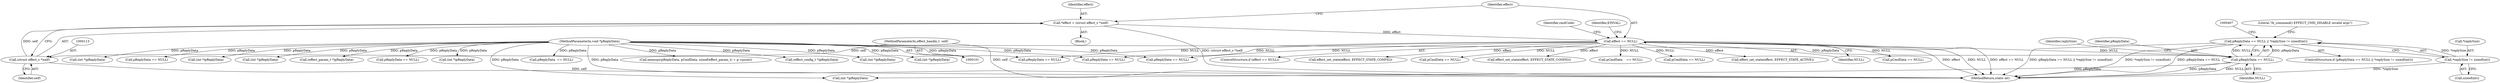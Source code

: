 digraph "0_Android_073a80800f341325932c66818ce4302b312909a4_0@API" {
"1000389" [label="(Call,pReplyData == NULL || *replySize != sizeof(int))"];
"1000390" [label="(Call,pReplyData == NULL)"];
"1000107" [label="(MethodParameterIn,void *pReplyData)"];
"1000116" [label="(Call,effect == NULL)"];
"1000110" [label="(Call,*effect = (struct effect_s *)self)"];
"1000112" [label="(Call,(struct effect_s *)self)"];
"1000102" [label="(MethodParameterIn,effect_handle_t  self)"];
"1000393" [label="(Call,*replySize != sizeof(int))"];
"1000204" [label="(Call,effect_set_state(effect, EFFECT_STATE_CONFIG))"];
"1000388" [label="(ControlStructure,if (pReplyData == NULL || *replySize != sizeof(int)))"];
"1000393" [label="(Call,*replySize != sizeof(int))"];
"1000118" [label="(Identifier,NULL)"];
"1000111" [label="(Identifier,effect)"];
"1000159" [label="(Call,pReplyData  == NULL)"];
"1000239" [label="(Call,pCmdData == NULL)"];
"1000284" [label="(Call,memcpy(pReplyData, pCmdData, sizeof(effect_param_t) + p->psize))"];
"1000229" [label="(Call,(effect_config_t *)pReplyData)"];
"1000141" [label="(Call,(int *)pReplyData)"];
"1000400" [label="(Literal,\"fx_command() EFFECT_CMD_DISABLE invalid args\")"];
"1000201" [label="(Call,(int *)pReplyData)"];
"1000364" [label="(Call,pReplyData == NULL)"];
"1000175" [label="(Call,(int *)pReplyData)"];
"1000394" [label="(Call,*replySize)"];
"1000409" [label="(Call,effect_set_state(effect, EFFECT_STATE_CONFIG))"];
"1000487" [label="(MethodReturn,static int)"];
"1000123" [label="(Identifier,cmdCode)"];
"1000150" [label="(Call,pCmdData    == NULL)"];
"1000112" [label="(Call,(struct effect_s *)self)"];
"1000419" [label="(Call,pCmdData == NULL)"];
"1000390" [label="(Call,pReplyData == NULL)"];
"1000250" [label="(Call,pReplyData == NULL)"];
"1000114" [label="(Identifier,self)"];
"1000355" [label="(Call,(int *)pReplyData)"];
"1000395" [label="(Identifier,replySize)"];
"1000383" [label="(Call,effect_set_state(effect, EFFECT_STATE_ACTIVE))"];
"1000188" [label="(Call,(int *)pReplyData)"];
"1000295" [label="(Call,(effect_param_t *)pReplyData)"];
"1000389" [label="(Call,pReplyData == NULL || *replySize != sizeof(int))"];
"1000110" [label="(Call,*effect = (struct effect_s *)self)"];
"1000211" [label="(Call,pReplyData == NULL)"];
"1000309" [label="(Call,pCmdData == NULL)"];
"1000396" [label="(Call,sizeof(int))"];
"1000117" [label="(Identifier,effect)"];
"1000108" [label="(Block,)"];
"1000320" [label="(Call,pReplyData == NULL)"];
"1000115" [label="(ControlStructure,if (effect == NULL))"];
"1000121" [label="(Identifier,EINVAL)"];
"1000391" [label="(Identifier,pReplyData)"];
"1000116" [label="(Call,effect == NULL)"];
"1000380" [label="(Call,(int *)pReplyData)"];
"1000128" [label="(Call,pReplyData == NULL)"];
"1000406" [label="(Call,(int *)pReplyData)"];
"1000102" [label="(MethodParameterIn,effect_handle_t  self)"];
"1000392" [label="(Identifier,NULL)"];
"1000107" [label="(MethodParameterIn,void *pReplyData)"];
"1000389" -> "1000388"  [label="AST: "];
"1000389" -> "1000390"  [label="CFG: "];
"1000389" -> "1000393"  [label="CFG: "];
"1000390" -> "1000389"  [label="AST: "];
"1000393" -> "1000389"  [label="AST: "];
"1000400" -> "1000389"  [label="CFG: "];
"1000407" -> "1000389"  [label="CFG: "];
"1000389" -> "1000487"  [label="DDG: pReplyData == NULL || *replySize != sizeof(int)"];
"1000389" -> "1000487"  [label="DDG: *replySize != sizeof(int)"];
"1000389" -> "1000487"  [label="DDG: pReplyData == NULL"];
"1000390" -> "1000389"  [label="DDG: pReplyData"];
"1000390" -> "1000389"  [label="DDG: NULL"];
"1000393" -> "1000389"  [label="DDG: *replySize"];
"1000390" -> "1000392"  [label="CFG: "];
"1000391" -> "1000390"  [label="AST: "];
"1000392" -> "1000390"  [label="AST: "];
"1000395" -> "1000390"  [label="CFG: "];
"1000390" -> "1000487"  [label="DDG: NULL"];
"1000390" -> "1000487"  [label="DDG: pReplyData"];
"1000107" -> "1000390"  [label="DDG: pReplyData"];
"1000116" -> "1000390"  [label="DDG: NULL"];
"1000390" -> "1000406"  [label="DDG: pReplyData"];
"1000107" -> "1000101"  [label="AST: "];
"1000107" -> "1000487"  [label="DDG: pReplyData"];
"1000107" -> "1000128"  [label="DDG: pReplyData"];
"1000107" -> "1000141"  [label="DDG: pReplyData"];
"1000107" -> "1000159"  [label="DDG: pReplyData"];
"1000107" -> "1000175"  [label="DDG: pReplyData"];
"1000107" -> "1000188"  [label="DDG: pReplyData"];
"1000107" -> "1000201"  [label="DDG: pReplyData"];
"1000107" -> "1000211"  [label="DDG: pReplyData"];
"1000107" -> "1000229"  [label="DDG: pReplyData"];
"1000107" -> "1000250"  [label="DDG: pReplyData"];
"1000107" -> "1000284"  [label="DDG: pReplyData"];
"1000107" -> "1000295"  [label="DDG: pReplyData"];
"1000107" -> "1000320"  [label="DDG: pReplyData"];
"1000107" -> "1000355"  [label="DDG: pReplyData"];
"1000107" -> "1000364"  [label="DDG: pReplyData"];
"1000107" -> "1000380"  [label="DDG: pReplyData"];
"1000107" -> "1000406"  [label="DDG: pReplyData"];
"1000116" -> "1000115"  [label="AST: "];
"1000116" -> "1000118"  [label="CFG: "];
"1000117" -> "1000116"  [label="AST: "];
"1000118" -> "1000116"  [label="AST: "];
"1000121" -> "1000116"  [label="CFG: "];
"1000123" -> "1000116"  [label="CFG: "];
"1000116" -> "1000487"  [label="DDG: effect"];
"1000116" -> "1000487"  [label="DDG: NULL"];
"1000116" -> "1000487"  [label="DDG: effect == NULL"];
"1000110" -> "1000116"  [label="DDG: effect"];
"1000116" -> "1000128"  [label="DDG: NULL"];
"1000116" -> "1000150"  [label="DDG: NULL"];
"1000116" -> "1000204"  [label="DDG: effect"];
"1000116" -> "1000211"  [label="DDG: NULL"];
"1000116" -> "1000239"  [label="DDG: NULL"];
"1000116" -> "1000309"  [label="DDG: NULL"];
"1000116" -> "1000364"  [label="DDG: NULL"];
"1000116" -> "1000383"  [label="DDG: effect"];
"1000116" -> "1000409"  [label="DDG: effect"];
"1000116" -> "1000419"  [label="DDG: NULL"];
"1000110" -> "1000108"  [label="AST: "];
"1000110" -> "1000112"  [label="CFG: "];
"1000111" -> "1000110"  [label="AST: "];
"1000112" -> "1000110"  [label="AST: "];
"1000117" -> "1000110"  [label="CFG: "];
"1000110" -> "1000487"  [label="DDG: (struct effect_s *)self"];
"1000112" -> "1000110"  [label="DDG: self"];
"1000112" -> "1000114"  [label="CFG: "];
"1000113" -> "1000112"  [label="AST: "];
"1000114" -> "1000112"  [label="AST: "];
"1000112" -> "1000487"  [label="DDG: self"];
"1000102" -> "1000112"  [label="DDG: self"];
"1000102" -> "1000101"  [label="AST: "];
"1000102" -> "1000487"  [label="DDG: self"];
"1000393" -> "1000396"  [label="CFG: "];
"1000394" -> "1000393"  [label="AST: "];
"1000396" -> "1000393"  [label="AST: "];
"1000393" -> "1000487"  [label="DDG: *replySize"];
}
